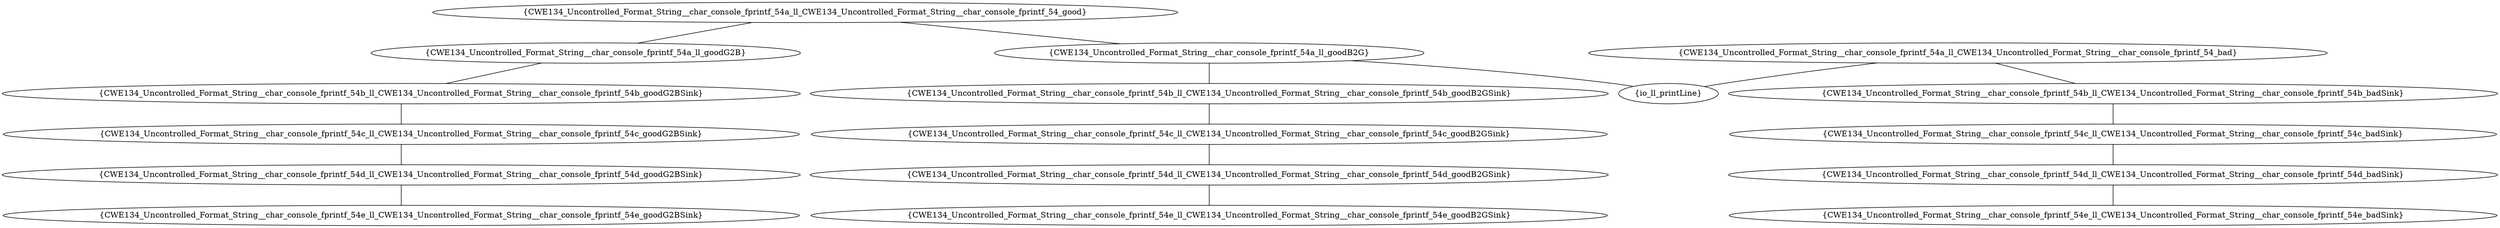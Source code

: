 graph "cg graph" {
CWE134_Uncontrolled_Format_String__char_console_fprintf_54a_ll_CWE134_Uncontrolled_Format_String__char_console_fprintf_54_good [label="{CWE134_Uncontrolled_Format_String__char_console_fprintf_54a_ll_CWE134_Uncontrolled_Format_String__char_console_fprintf_54_good}"];
CWE134_Uncontrolled_Format_String__char_console_fprintf_54a_ll_goodG2B [label="{CWE134_Uncontrolled_Format_String__char_console_fprintf_54a_ll_goodG2B}"];
CWE134_Uncontrolled_Format_String__char_console_fprintf_54a_ll_goodB2G [label="{CWE134_Uncontrolled_Format_String__char_console_fprintf_54a_ll_goodB2G}"];
CWE134_Uncontrolled_Format_String__char_console_fprintf_54d_ll_CWE134_Uncontrolled_Format_String__char_console_fprintf_54d_goodB2GSink [label="{CWE134_Uncontrolled_Format_String__char_console_fprintf_54d_ll_CWE134_Uncontrolled_Format_String__char_console_fprintf_54d_goodB2GSink}"];
CWE134_Uncontrolled_Format_String__char_console_fprintf_54e_ll_CWE134_Uncontrolled_Format_String__char_console_fprintf_54e_goodB2GSink [label="{CWE134_Uncontrolled_Format_String__char_console_fprintf_54e_ll_CWE134_Uncontrolled_Format_String__char_console_fprintf_54e_goodB2GSink}"];
CWE134_Uncontrolled_Format_String__char_console_fprintf_54c_ll_CWE134_Uncontrolled_Format_String__char_console_fprintf_54c_goodG2BSink [label="{CWE134_Uncontrolled_Format_String__char_console_fprintf_54c_ll_CWE134_Uncontrolled_Format_String__char_console_fprintf_54c_goodG2BSink}"];
CWE134_Uncontrolled_Format_String__char_console_fprintf_54d_ll_CWE134_Uncontrolled_Format_String__char_console_fprintf_54d_goodG2BSink [label="{CWE134_Uncontrolled_Format_String__char_console_fprintf_54d_ll_CWE134_Uncontrolled_Format_String__char_console_fprintf_54d_goodG2BSink}"];
CWE134_Uncontrolled_Format_String__char_console_fprintf_54b_ll_CWE134_Uncontrolled_Format_String__char_console_fprintf_54b_goodG2BSink [label="{CWE134_Uncontrolled_Format_String__char_console_fprintf_54b_ll_CWE134_Uncontrolled_Format_String__char_console_fprintf_54b_goodG2BSink}"];
io_ll_printLine [label="{io_ll_printLine}"];
CWE134_Uncontrolled_Format_String__char_console_fprintf_54b_ll_CWE134_Uncontrolled_Format_String__char_console_fprintf_54b_goodB2GSink [label="{CWE134_Uncontrolled_Format_String__char_console_fprintf_54b_ll_CWE134_Uncontrolled_Format_String__char_console_fprintf_54b_goodB2GSink}"];
CWE134_Uncontrolled_Format_String__char_console_fprintf_54c_ll_CWE134_Uncontrolled_Format_String__char_console_fprintf_54c_goodB2GSink [label="{CWE134_Uncontrolled_Format_String__char_console_fprintf_54c_ll_CWE134_Uncontrolled_Format_String__char_console_fprintf_54c_goodB2GSink}"];
CWE134_Uncontrolled_Format_String__char_console_fprintf_54b_ll_CWE134_Uncontrolled_Format_String__char_console_fprintf_54b_badSink [label="{CWE134_Uncontrolled_Format_String__char_console_fprintf_54b_ll_CWE134_Uncontrolled_Format_String__char_console_fprintf_54b_badSink}"];
CWE134_Uncontrolled_Format_String__char_console_fprintf_54c_ll_CWE134_Uncontrolled_Format_String__char_console_fprintf_54c_badSink [label="{CWE134_Uncontrolled_Format_String__char_console_fprintf_54c_ll_CWE134_Uncontrolled_Format_String__char_console_fprintf_54c_badSink}"];
CWE134_Uncontrolled_Format_String__char_console_fprintf_54a_ll_CWE134_Uncontrolled_Format_String__char_console_fprintf_54_bad [label="{CWE134_Uncontrolled_Format_String__char_console_fprintf_54a_ll_CWE134_Uncontrolled_Format_String__char_console_fprintf_54_bad}"];
CWE134_Uncontrolled_Format_String__char_console_fprintf_54d_ll_CWE134_Uncontrolled_Format_String__char_console_fprintf_54d_badSink [label="{CWE134_Uncontrolled_Format_String__char_console_fprintf_54d_ll_CWE134_Uncontrolled_Format_String__char_console_fprintf_54d_badSink}"];
CWE134_Uncontrolled_Format_String__char_console_fprintf_54e_ll_CWE134_Uncontrolled_Format_String__char_console_fprintf_54e_badSink [label="{CWE134_Uncontrolled_Format_String__char_console_fprintf_54e_ll_CWE134_Uncontrolled_Format_String__char_console_fprintf_54e_badSink}"];
CWE134_Uncontrolled_Format_String__char_console_fprintf_54e_ll_CWE134_Uncontrolled_Format_String__char_console_fprintf_54e_goodG2BSink [label="{CWE134_Uncontrolled_Format_String__char_console_fprintf_54e_ll_CWE134_Uncontrolled_Format_String__char_console_fprintf_54e_goodG2BSink}"];
CWE134_Uncontrolled_Format_String__char_console_fprintf_54a_ll_CWE134_Uncontrolled_Format_String__char_console_fprintf_54_good -- CWE134_Uncontrolled_Format_String__char_console_fprintf_54a_ll_goodG2B;
CWE134_Uncontrolled_Format_String__char_console_fprintf_54a_ll_CWE134_Uncontrolled_Format_String__char_console_fprintf_54_good -- CWE134_Uncontrolled_Format_String__char_console_fprintf_54a_ll_goodB2G;
CWE134_Uncontrolled_Format_String__char_console_fprintf_54d_ll_CWE134_Uncontrolled_Format_String__char_console_fprintf_54d_goodB2GSink -- CWE134_Uncontrolled_Format_String__char_console_fprintf_54e_ll_CWE134_Uncontrolled_Format_String__char_console_fprintf_54e_goodB2GSink;
CWE134_Uncontrolled_Format_String__char_console_fprintf_54c_ll_CWE134_Uncontrolled_Format_String__char_console_fprintf_54c_goodG2BSink -- CWE134_Uncontrolled_Format_String__char_console_fprintf_54d_ll_CWE134_Uncontrolled_Format_String__char_console_fprintf_54d_goodG2BSink;
CWE134_Uncontrolled_Format_String__char_console_fprintf_54a_ll_goodG2B -- CWE134_Uncontrolled_Format_String__char_console_fprintf_54b_ll_CWE134_Uncontrolled_Format_String__char_console_fprintf_54b_goodG2BSink;
CWE134_Uncontrolled_Format_String__char_console_fprintf_54a_ll_goodB2G -- io_ll_printLine;
CWE134_Uncontrolled_Format_String__char_console_fprintf_54a_ll_goodB2G -- CWE134_Uncontrolled_Format_String__char_console_fprintf_54b_ll_CWE134_Uncontrolled_Format_String__char_console_fprintf_54b_goodB2GSink;
CWE134_Uncontrolled_Format_String__char_console_fprintf_54b_ll_CWE134_Uncontrolled_Format_String__char_console_fprintf_54b_goodB2GSink -- CWE134_Uncontrolled_Format_String__char_console_fprintf_54c_ll_CWE134_Uncontrolled_Format_String__char_console_fprintf_54c_goodB2GSink;
CWE134_Uncontrolled_Format_String__char_console_fprintf_54b_ll_CWE134_Uncontrolled_Format_String__char_console_fprintf_54b_badSink -- CWE134_Uncontrolled_Format_String__char_console_fprintf_54c_ll_CWE134_Uncontrolled_Format_String__char_console_fprintf_54c_badSink;
CWE134_Uncontrolled_Format_String__char_console_fprintf_54a_ll_CWE134_Uncontrolled_Format_String__char_console_fprintf_54_bad -- io_ll_printLine;
CWE134_Uncontrolled_Format_String__char_console_fprintf_54a_ll_CWE134_Uncontrolled_Format_String__char_console_fprintf_54_bad -- CWE134_Uncontrolled_Format_String__char_console_fprintf_54b_ll_CWE134_Uncontrolled_Format_String__char_console_fprintf_54b_badSink;
CWE134_Uncontrolled_Format_String__char_console_fprintf_54d_ll_CWE134_Uncontrolled_Format_String__char_console_fprintf_54d_badSink -- CWE134_Uncontrolled_Format_String__char_console_fprintf_54e_ll_CWE134_Uncontrolled_Format_String__char_console_fprintf_54e_badSink;
CWE134_Uncontrolled_Format_String__char_console_fprintf_54b_ll_CWE134_Uncontrolled_Format_String__char_console_fprintf_54b_goodG2BSink -- CWE134_Uncontrolled_Format_String__char_console_fprintf_54c_ll_CWE134_Uncontrolled_Format_String__char_console_fprintf_54c_goodG2BSink;
CWE134_Uncontrolled_Format_String__char_console_fprintf_54c_ll_CWE134_Uncontrolled_Format_String__char_console_fprintf_54c_badSink -- CWE134_Uncontrolled_Format_String__char_console_fprintf_54d_ll_CWE134_Uncontrolled_Format_String__char_console_fprintf_54d_badSink;
CWE134_Uncontrolled_Format_String__char_console_fprintf_54c_ll_CWE134_Uncontrolled_Format_String__char_console_fprintf_54c_goodB2GSink -- CWE134_Uncontrolled_Format_String__char_console_fprintf_54d_ll_CWE134_Uncontrolled_Format_String__char_console_fprintf_54d_goodB2GSink;
CWE134_Uncontrolled_Format_String__char_console_fprintf_54d_ll_CWE134_Uncontrolled_Format_String__char_console_fprintf_54d_goodG2BSink -- CWE134_Uncontrolled_Format_String__char_console_fprintf_54e_ll_CWE134_Uncontrolled_Format_String__char_console_fprintf_54e_goodG2BSink;
}

